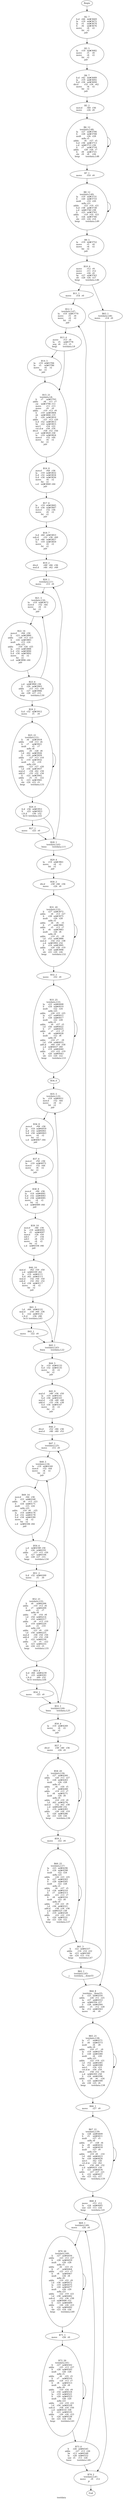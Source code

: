 digraph G{
	label = "testdata"	style = "dashed";
	color = purple;
	Node0 [label = "Begin"];
	Node0 -> {Node2 }
	Node1 [label = "End"];
	Node1 -> {}
	Node2 [label = "B2_7\nli.d	r44	nd#3669	\nla	r19	nd#3672	\nla	r5	nd#3674	\nli	r6	nd#3676	\nmove	r4	r2	\nfst	r2	\njalr	\n"];
	Node2 -> {Node3 }
	Node3 [label = "B3_5\nla	r19	nd#3682	\nmove	r5	r0	\nmove	r4	r2	\nfst	r2	\njalr	\n"];
	Node3 -> {Node4 }
	Node4 [label = "B4_7\nli.d	r42	nd#3689	\nla	r19	nd#3692	\nli.d	r34	nd#3694	\ndiv.d	r32	r34	r42	\nmove	r4	r2	\nfst	r2	\njalr	\n"];
	Node4 -> {Node5 }
	Node5 [label = "B5_2\nmov.d	r40	r36	\nmove	r26	r0	\n"];
	Node5 -> {Node6 }
	Node6 [label = "B6_12\ntestdata.L48:\nla	r27	nd#3706	\nli	r28	nd#3708	\nmult	r26	r28	\nmflo	r5	\naddu	r6	r27	r5	\nli.d	r36	nd#3713	\ns.d	nd#3715	r36	\nli	r7	nd#3718	\naddu	r26	r26	r7	\nli	r8	nd#3721	\nsle	r9	r8	r26	\nbeqz	testdata.L48\n"];
	Node6 -> {Node7 Node6 }
	Node7 [label = "B7_1\nmove	r10	r0	\n"];
	Node7 -> {Node8 }
	Node8 [label = "B8_12\ntestdata.L49:\nla	r19	nd#3731	\nli	r20	nd#3733	\nmult	r10	r20	\nmflo	r21	\naddu	r22	r19	r21	\nli.d	r38	nd#3738	\ns.d	nd#3740	r38	\nli	r23	nd#3743	\naddu	r10	r10	r23	\nli	r24	nd#3746	\nsle	r25	r24	r10	\nbeqz	testdata.L49\n"];
	Node8 -> {Node9 Node8 }
	Node9 [label = "B9_5\nla	r19	nd#3752	\nmove	r5	r0	\nmove	r4	r2	\nfst	r2	\njalr	\n"];
	Node9 -> {Node10 }
	Node10 [label = "B10_6\nmove	r12	r9	\nmove	r11	r12	\nmove	r26	r0	\nlw	r27	nd#3763	\nslt	r28	r26	r27	\nbeqz	testdata.L46\n"];
	Node10 -> {Node11 Node63 }
	Node11 [label = "B11_1\nmove	r14	r0	\n"];
	Node11 -> {Node12 }
	Node12 [label = "B12_5\ntestdata.L47:\nla	r19	nd#3770	\nmove	r5	r0	\nmove	r4	r2	\nfst	r2	\njalr	\n"];
	Node12 -> {Node13 }
	Node13 [label = "B13_4\nmove	r13	r9	\nla	r5	nd#3778	\nseq	r6	r13	r5	\nbeqz	testdata.L8\n"];
	Node13 -> {Node14 Node15 }
	Node14 [label = "B14_5\nla	r19	nd#3784	\nla	r5	nd#3786	\nmove	r4	r2	\nfst	r2	\njalr	\n"];
	Node14 -> {Node15 }
	Node15 [label = "B15_21\ntestdata.L8:\nli	r7	nd#3793	\naddu	r8	r11	r7	\nsw	nd#3796	r13	\nmove	r11	r13	\nmove	r9	r0	\naddu	r10	r13	r9	\nli	r19	nd#3804	\nsh	nd#3806	r19	\nli	r20	nd#3810	\naddu	r21	r13	r20	\nli.d	r52	nd#3813	\nlw	r22	nd#3815	\nmtc1	r54	r22	\ncvt.d.w	r56	r54	\ndiv.d	r58	r52	r56	\ns.d	nd#3820	r58	\nla	r19	nd#3824	\nmov.d	r32	r44	\nmove	r4	r2	\nfst	r2	\njalr	\n"];
	Node15 -> {Node16 }
	Node16 [label = "B16_8\nmov.d	r44	r36	\nla	r19	nd#3832	\nli.d	r32	nd#3834	\nli.d	r34	nd#3836	\nmove	r4	r2	\nfst	r2	\ns.d	nd#3840	r44	\njalr	\n"];
	Node16 -> {Node17 }
	Node17 [label = "B17_6\nla	r19	nd#3845	\nli.d	r34	nd#3847	\nmov.d	r32	r36	\nmove	r4	r2	\nfst	r2	\njalr	\n"];
	Node17 -> {Node18 }
	Node18 [label = "B18_7\nli.d	r60	nd#3853	\nsub.d	r32	r36	r60	\nli.d	r46	nd#3857	\nla	r19	nd#3859	\nmove	r4	r2	\nfst	r2	\njalr	\n"];
	Node18 -> {Node19 }
	Node19 [label = "B19_2\ndiv.d	r48	r46	r36	\nmul.d	r46	r42	r48	\n"];
	Node19 -> {Node20 }
	Node20 [label = "B20_1\ntestdata.L11:\nmove	r15	r0	\n"];
	Node20 -> {Node21 }
	Node21 [label = "B21_5\ntestdata.L50:\nla	r19	nd#3872	\nmov.d	r32	r44	\nmove	r4	r2	\nfst	r2	\njalr	\n"];
	Node21 -> {Node22 }
	Node22 [label = "B22_14\nmov.d	r44	r36	\nli	r23	nd#3880	\naddu	r26	r13	r23	\nli	r24	nd#3883	\nmult	r15	r24	\nmflo	r25	\naddu	r16	r26	r25	\nla	r19	nd#3888	\nli.d	r32	nd#3890	\nli.d	r34	nd#3892	\nmove	r4	r2	\nfst	r2	\ns.d	nd#3896	r44	\njalr	\n"];
	Node22 -> {Node23 }
	Node23 [label = "B23_6\ns.d	nd#3900	r36	\nli	r26	nd#3903	\naddu	r15	r15	r26	\nli	r27	nd#3906	\nsle	r28	r27	r15	\nbeqz	testdata.L50\n"];
	Node23 -> {Node24 Node21 }
	Node24 [label = "B24_2\nli.d	r32	nd#3912	\nmove	r5	r0	\n"];
	Node24 -> {Node25 }
	Node25 [label = "B25_21\ntestdata.L51:\nli	r6	nd#3918	\naddu	r28	r13	r6	\nli	r7	nd#3921	\nmult	r5	r7	\nmflo	r8	\naddu	r9	r28	r8	\nl.d	r62	nd#3926	\nli	r10	nd#3929	\naddu	r27	r13	r10	\nli	r19	nd#3932	\nmult	r5	r19	\nmflo	r20	\naddu	r21	r27	r20	\nl.d	r34	nd#3937	\nmul.d	r34	r62	r34	\nadd.d	r32	r32	r34	\nli	r22	nd#3942	\naddu	r5	r5	r22	\nli	r23	nd#3945	\nsle	r24	r23	r5	\nbeqz	testdata.L51\n"];
	Node25 -> {Node26 Node25 }
	Node26 [label = "B26_4\nli.d	r36	nd#3951	\nli	r25	nd#3953	\nc.lt.d	r36	r32	\nbc1t	testdata.L62\n"];
	Node26 -> {Node27 Node28 }
	Node27 [label = "B27_1\nmove	r25	r0	\n"];
	Node27 -> {Node28 }
	Node28 [label = "B28_1\ntestdata.L62:\nbnez	testdata.L11\n"];
	Node28 -> {Node29 Node20 }
	Node29 [label = "B29_4\nla	r19	nd#3961	\nmove	r4	r2	\nfst	r2	\njalr	\n"];
	Node29 -> {Node30 }
	Node30 [label = "B30_2\ndiv.d	r38	r46	r36	\nmove	r26	r0	\n"];
	Node30 -> {Node31 }
	Node31 [label = "B31_20\ntestdata.L52:\nli	r27	nd#3972	\naddu	r6	r13	r27	\nli	r28	nd#3975	\nmult	r26	r28	\nmflo	r5	\naddu	r6	r6	r5	\nli	r7	nd#3980	\naddu	r5	r13	r7	\nli	r8	nd#3983	\nmult	r26	r8	\nmflo	r9	\naddu	r10	r5	r9	\nl.d	r52	nd#3988	\nmul.d	r54	r52	r38	\ns.d	nd#3992	r54	\nli	r19	nd#3995	\naddu	r26	r26	r19	\nli	r20	nd#3998	\nsle	r21	r20	r26	\nbeqz	testdata.L52\n"];
	Node31 -> {Node32 Node31 }
	Node32 [label = "B32_1\nmove	r22	r0	\n"];
	Node32 -> {Node33 }
	Node33 [label = "B33_25\ntestdata.L53:\nla	r23	nd#4008	\nli	r24	nd#4010	\nmult	r22	r24	\nmflo	r25	\naddu	r26	r23	r25	\nla	r27	nd#4015	\nli	r28	nd#4017	\nmult	r22	r28	\nmflo	r5	\naddu	r6	r27	r5	\nl.d	r56	nd#4022	\nli	r7	nd#4025	\naddu	r7	r13	r7	\nli	r8	nd#4028	\nmult	r22	r8	\nmflo	r9	\naddu	r10	r7	r9	\nl.d	r58	nd#4033	\nadd.d	r60	r56	r58	\ns.d	nd#4037	r60	\nli	r19	nd#4040	\naddu	r22	r22	r19	\nli	r20	nd#4043	\nsle	r21	r20	r22	\nbeqz	testdata.L53\n"];
	Node33 -> {Node34 Node33 }
	Node34 [label = "B34_0\n"];
	Node34 -> {Node35 }
	Node35 [label = "B35_5\ntestdata.L22:\nla	r19	nd#4051	\nmov.d	r32	r44	\nmove	r4	r2	\nfst	r2	\njalr	\n"];
	Node35 -> {Node36 }
	Node36 [label = "B36_8\nmov.d	r44	r36	\nla	r19	nd#4059	\nli.d	r32	nd#4061	\nli.d	r34	nd#4063	\nmove	r4	r2	\nfst	r2	\ns.d	nd#4067	r44	\njalr	\n"];
	Node36 -> {Node37 }
	Node37 [label = "B37_6\nmov.d	r50	r36	\nla	r19	nd#4073	\nmov.d	r32	r44	\nmove	r4	r2	\nfst	r2	\njalr	\n"];
	Node37 -> {Node38 }
	Node38 [label = "B38_8\nmov.d	r44	r36	\nla	r19	nd#4081	\nli.d	r32	nd#4083	\nli.d	r34	nd#4085	\nmove	r4	r2	\nfst	r2	\ns.d	nd#4089	r44	\njalr	\n"];
	Node38 -> {Node39 }
	Node39 [label = "B39_10\nmov.d	r46	r36	\nla	r19	nd#4095	\nla	r5	nd#4097	\nmov.d	r34	r50	\nmfc1	r7	r34	\nmfc1	r8	r35	\nmove	r4	r2	\nfst	r2	\ns.d	nd#4104	r46	\njalr	\n"];
	Node39 -> {Node40 }
	Node40 [label = "B40_10\nmul.d	r62	r50	r50	\ns.d	nd#4109	r62	\nla	r19	nd#4111	\nli.d	r62	nd#4113	\nmul.d	r32	r50	r50	\nsub.d	r32	r62	r32	\nli.d	r34	nd#4117	\nmove	r4	r2	\nfst	r2	\njalr	\n"];
	Node40 -> {Node41 }
	Node41 [label = "B41_5\nl.d	r60	nd#4122	\nmul.d	r34	r60	r36	\nli	r22	nd#4125	\nc.lt.d	r34	r46	\nbc1t	testdata.L63\n"];
	Node41 -> {Node42 Node43 }
	Node42 [label = "B42_1\nmove	r22	r0	\n"];
	Node42 -> {Node43 }
	Node43 [label = "B43_1\ntestdata.L63:\nbnez	testdata.L22\n"];
	Node43 -> {Node44 Node35 }
	Node44 [label = "B44_5\nla	r19	nd#4133	\nli.d	r32	nd#4135	\nmove	r4	r2	\nfst	r2	\njalr	\n"];
	Node44 -> {Node45 }
	Node45 [label = "B45_9\nmul.d	r46	r36	r50	\nla	r19	nd#4141	\nli.d	r36	nd#4143	\nmul.d	r38	r48	r48	\nadd.d	r32	r36	r38	\nli.d	r34	nd#4147	\nmove	r4	r2	\nfst	r2	\njalr	\n"];
	Node45 -> {Node46 }
	Node46 [label = "B46_2\ndiv.d	r52	r46	r36	\nmul.d	r46	r40	r52	\n"];
	Node46 -> {Node47 }
	Node47 [label = "B47_1\ntestdata.L25:\nmove	r15	r0	\n"];
	Node47 -> {Node48 }
	Node48 [label = "B48_5\ntestdata.L54:\nla	r19	nd#4160	\nmov.d	r32	r44	\nmove	r4	r2	\nfst	r2	\njalr	\n"];
	Node48 -> {Node49 }
	Node49 [label = "B49_14\nmov.d	r44	r36	\nli	r23	nd#4168	\naddu	r8	r13	r23	\nli	r24	nd#4171	\nmult	r15	r24	\nmflo	r25	\naddu	r16	r8	r25	\nla	r19	nd#4176	\nli.d	r32	nd#4178	\nli.d	r34	nd#4180	\nmove	r4	r2	\nfst	r2	\ns.d	nd#4184	r44	\njalr	\n"];
	Node49 -> {Node50 }
	Node50 [label = "B50_6\ns.d	nd#4188	r36	\nli	r26	nd#4191	\naddu	r15	r15	r26	\nli	r27	nd#4194	\nsle	r28	r27	r15	\nbeqz	testdata.L54\n"];
	Node50 -> {Node51 Node48 }
	Node51 [label = "B51_2\nli.d	r32	nd#4200	\nmove	r5	r0	\n"];
	Node51 -> {Node52 }
	Node52 [label = "B52_21\ntestdata.L55:\nli	r6	nd#4206	\naddu	r10	r13	r6	\nli	r7	nd#4209	\nmult	r5	r7	\nmflo	r8	\naddu	r9	r10	r8	\nl.d	r54	nd#4214	\nli	r10	nd#4217	\naddu	r9	r13	r10	\nli	r19	nd#4220	\nmult	r5	r19	\nmflo	r20	\naddu	r21	r9	r20	\nl.d	r56	nd#4225	\nmul.d	r58	r54	r56	\nadd.d	r32	r32	r58	\nli	r22	nd#4230	\naddu	r5	r5	r22	\nli	r23	nd#4233	\nsle	r24	r23	r5	\nbeqz	testdata.L55\n"];
	Node52 -> {Node53 Node52 }
	Node53 [label = "B53_4\nli.d	r60	nd#4239	\nli	r25	nd#4241	\nc.lt.d	r60	r32	\nbc1t	testdata.L64\n"];
	Node53 -> {Node54 Node55 }
	Node54 [label = "B54_1\nmove	r25	r0	\n"];
	Node54 -> {Node55 }
	Node55 [label = "B55_1\ntestdata.L64:\nbnez	testdata.L25\n"];
	Node55 -> {Node56 Node47 }
	Node56 [label = "B56_4\nla	r19	nd#4249	\nmove	r4	r2	\nfst	r2	\njalr	\n"];
	Node56 -> {Node57 }
	Node57 [label = "B57_2\ndiv.d	r38	r46	r36	\nmove	r26	r0	\n"];
	Node57 -> {Node58 }
	Node58 [label = "B58_20\ntestdata.L56:\nli	r27	nd#4260	\naddu	r20	r13	r27	\nli	r28	nd#4263	\nmult	r26	r28	\nmflo	r5	\naddu	r6	r20	r5	\nli	r7	nd#4268	\naddu	r19	r13	r7	\nli	r8	nd#4271	\nmult	r26	r8	\nmflo	r9	\naddu	r10	r19	r9	\nl.d	r62	nd#4276	\nmul.d	r32	r62	r38	\ns.d	nd#4280	r32	\nli	r19	nd#4283	\naddu	r26	r26	r19	\nli	r20	nd#4286	\nsle	r21	r20	r26	\nbeqz	testdata.L56\n"];
	Node58 -> {Node59 Node58 }
	Node59 [label = "B59_1\nmove	r22	r0	\n"];
	Node59 -> {Node60 }
	Node60 [label = "B60_25\ntestdata.L57:\nla	r23	nd#4296	\nli	r24	nd#4298	\nmult	r22	r24	\nmflo	r25	\naddu	r26	r23	r25	\nla	r27	nd#4303	\nli	r28	nd#4305	\nmult	r22	r28	\nmflo	r5	\naddu	r6	r27	r5	\nl.d	r34	nd#4310	\nli	r7	nd#4313	\naddu	r21	r13	r7	\nli	r8	nd#4316	\nmult	r22	r8	\nmflo	r9	\naddu	r10	r21	r9	\nl.d	r36	nd#4321	\nadd.d	r38	r34	r36	\ns.d	nd#4325	r38	\nli	r19	nd#4328	\naddu	r22	r22	r19	\nli	r20	nd#4331	\nsle	r21	r20	r22	\nbeqz	testdata.L57\n"];
	Node60 -> {Node61 Node60 }
	Node61 [label = "B61_5\nli	r22	nd#4337	\naddu	r14	r14	r22	\nlw	r23	nd#4340	\nsle	r24	r23	r14	\nbeqz	testdata.L47\n"];
	Node61 -> {Node62 Node12 }
	Node62 [label = "B62_1\ntestdata.L65:\nj	testdata.__done55\n"];
	Node62 -> {Node64 }
	Node63 [label = "B63_1\ntestdata.L46:\nmove	r14	r0	\n"];
	Node63 -> {Node64 }
	Node64 [label = "B64_8\ntestdata.__done55:\nli	r25	nd#4350	\naddu	r26	r11	r25	\nla	r27	nd#4353	\nsw	nd#4356	r27	\nli	r28	nd#4360	\naddu	r5	r12	r28	\nlw	r12	nd#4363	\nmove	r6	r0	\n"];
	Node64 -> {Node65 }
	Node65 [label = "B65_21\ntestdata.L58:\nla	r7	nd#4371	\nli	r8	nd#4373	\nmult	r6	r8	\nmflo	r9	\naddu	r10	r7	r9	\nla	r19	nd#4378	\nli	r20	nd#4380	\nmult	r6	r20	\nmflo	r21	\naddu	r22	r19	r21	\nl.d	r52	nd#4385	\nlw	r23	nd#4388	\nmtc1	r54	r23	\ncvt.d.w	r56	r54	\ndiv.d	r58	r52	r56	\ns.d	nd#4393	r58	\nli	r24	nd#4396	\naddu	r6	r6	r24	\nli	r25	nd#4399	\nsle	r26	r25	r6	\nbeqz	testdata.L58\n"];
	Node65 -> {Node66 Node65 }
	Node66 [label = "B66_1\nmove	r27	r0	\n"];
	Node66 -> {Node67 }
	Node67 [label = "B67_21\ntestdata.L59:\nla	r28	nd#4409	\nli	r5	nd#4411	\nmult	r27	r5	\nmflo	r6	\naddu	r7	r28	r6	\nla	r8	nd#4416	\nli	r9	nd#4418	\nmult	r27	r9	\nmflo	r10	\naddu	r19	r8	r10	\nl.d	r60	nd#4423	\nlw	r20	nd#4426	\nmtc1	r62	r20	\ncvt.d.w	r32	r62	\ndiv.d	r34	r60	r32	\ns.d	nd#4431	r34	\nli	r21	nd#4434	\naddu	r27	r27	r21	\nli	r22	nd#4437	\nsle	r23	r22	r27	\nbeqz	testdata.L59\n"];
	Node67 -> {Node68 Node67 }
	Node68 [label = "B68_4\nmove	r13	r12	\nla	r24	nd#4445	\nsne	r25	r13	r24	\nbeqz	testdata.L41\n"];
	Node68 -> {Node69 Node74 }
	Node69 [label = "B69_1\ntestdata.L40:\nmove	r26	r0	\n"];
	Node69 -> {Node70 }
	Node70 [label = "B70_26\ntestdata.L60:\nli	r27	nd#4456	\naddu	r23	r13	r27	\nli	r28	nd#4459	\nmult	r26	r28	\nmflo	r5	\naddu	r6	r23	r5	\nli	r7	nd#4464	\naddu	r22	r13	r7	\nli	r8	nd#4467	\nmult	r26	r8	\nmflo	r9	\naddu	r10	r22	r9	\nl.d	r36	nd#4472	\nla	r19	nd#4475	\nli	r20	nd#4477	\nmult	r26	r20	\nmflo	r21	\naddu	r22	r19	r21	\nl.d	r38	nd#4482	\nsub.d	r52	r36	r38	\ns.d	nd#4486	r52	\nli	r23	nd#4489	\naddu	r26	r26	r23	\nli	r24	nd#4492	\nsle	r25	r24	r26	\nbeqz	testdata.L60\n"];
	Node70 -> {Node71 Node70 }
	Node71 [label = "B71_1\nmove	r26	r0	\n"];
	Node71 -> {Node72 }
	Node72 [label = "B72_26\ntestdata.L61:\nli	r27	nd#4502	\naddu	r25	r13	r27	\nli	r28	nd#4505	\nmult	r26	r28	\nmflo	r5	\naddu	r6	r25	r5	\nli	r7	nd#4510	\naddu	r24	r13	r7	\nli	r8	nd#4513	\nmult	r26	r8	\nmflo	r9	\naddu	r10	r24	r9	\nl.d	r54	nd#4518	\nla	r19	nd#4521	\nli	r20	nd#4523	\nmult	r26	r20	\nmflo	r21	\naddu	r22	r19	r21	\nl.d	r56	nd#4528	\nsub.d	r58	r54	r56	\ns.d	nd#4532	r58	\nli	r23	nd#4535	\naddu	r26	r26	r23	\nli	r24	nd#4538	\nsle	r25	r24	r26	\nbeqz	testdata.L61\n"];
	Node72 -> {Node73 Node72 }
	Node73 [label = "B73_6\nli	r26	nd#4545	\naddu	r27	r13	r26	\nlw	r13	nd#4548	\nla	r28	nd#4552	\nsne	r5	r13	r28	\nbnez	testdata.L40\n"];
	Node73 -> {Node74 Node69 }
	Node74 [label = "B74_2\ntestdata.L41:\nmove	r9	r12	\njr	\n"];
	Node74 -> {Node1 }
}
